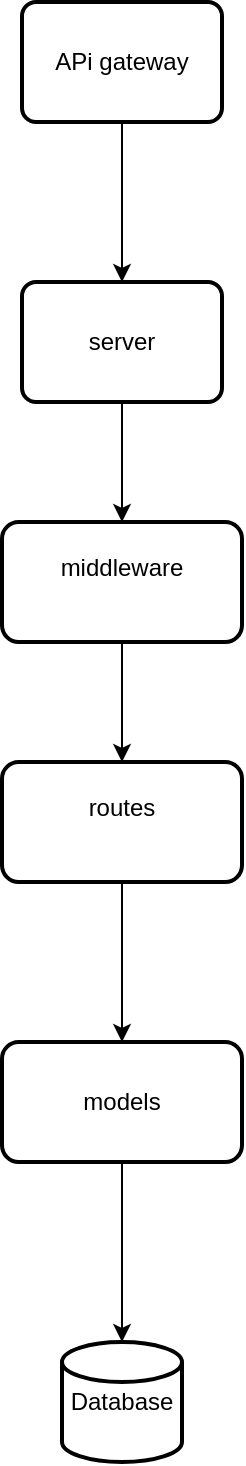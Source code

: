 <mxfile>
    <diagram id="oVw7kLznC30tzE4OE-Up" name="Page-1">
        <mxGraphModel dx="418" dy="467" grid="1" gridSize="10" guides="1" tooltips="1" connect="1" arrows="1" fold="1" page="1" pageScale="1" pageWidth="850" pageHeight="1100" math="0" shadow="0">
            <root>
                <mxCell id="0"/>
                <mxCell id="1" parent="0"/>
                <mxCell id="4" value="" style="edgeStyle=none;html=1;" parent="1" source="2" target="3" edge="1">
                    <mxGeometry relative="1" as="geometry"/>
                </mxCell>
                <mxCell id="2" value="APi gateway" style="rounded=1;whiteSpace=wrap;html=1;absoluteArcSize=1;arcSize=14;strokeWidth=2;" parent="1" vertex="1">
                    <mxGeometry x="100" y="50" width="100" height="60" as="geometry"/>
                </mxCell>
                <mxCell id="20" value="" style="edgeStyle=elbowEdgeStyle;elbow=vertical;html=1;" edge="1" parent="1" source="3" target="18">
                    <mxGeometry relative="1" as="geometry"/>
                </mxCell>
                <mxCell id="3" value="server" style="rounded=1;whiteSpace=wrap;html=1;absoluteArcSize=1;arcSize=14;strokeWidth=2;" parent="1" vertex="1">
                    <mxGeometry x="100" y="190" width="100" height="60" as="geometry"/>
                </mxCell>
                <mxCell id="13" value="" style="edgeStyle=elbowEdgeStyle;elbow=vertical;html=1;" edge="1" parent="1" source="5" target="12">
                    <mxGeometry relative="1" as="geometry"/>
                </mxCell>
                <mxCell id="5" value="routes&lt;div&gt;&lt;br&gt;&lt;/div&gt;" style="whiteSpace=wrap;html=1;rounded=1;arcSize=14;strokeWidth=2;" vertex="1" parent="1">
                    <mxGeometry x="90" y="430" width="120" height="60" as="geometry"/>
                </mxCell>
                <mxCell id="17" value="" style="edgeStyle=elbowEdgeStyle;elbow=vertical;html=1;" edge="1" parent="1" source="12" target="16">
                    <mxGeometry relative="1" as="geometry"/>
                </mxCell>
                <mxCell id="12" value="models" style="whiteSpace=wrap;html=1;rounded=1;arcSize=14;strokeWidth=2;" vertex="1" parent="1">
                    <mxGeometry x="90" y="570" width="120" height="60" as="geometry"/>
                </mxCell>
                <mxCell id="16" value="Database" style="strokeWidth=2;html=1;shape=mxgraph.flowchart.database;whiteSpace=wrap;" vertex="1" parent="1">
                    <mxGeometry x="120" y="720" width="60" height="60" as="geometry"/>
                </mxCell>
                <mxCell id="21" value="" style="edgeStyle=elbowEdgeStyle;elbow=vertical;html=1;" edge="1" parent="1" source="18" target="5">
                    <mxGeometry relative="1" as="geometry"/>
                </mxCell>
                <mxCell id="18" value="middleware&lt;div&gt;&lt;br&gt;&lt;/div&gt;" style="whiteSpace=wrap;html=1;rounded=1;arcSize=14;strokeWidth=2;" vertex="1" parent="1">
                    <mxGeometry x="90" y="310" width="120" height="60" as="geometry"/>
                </mxCell>
            </root>
        </mxGraphModel>
    </diagram>
</mxfile>